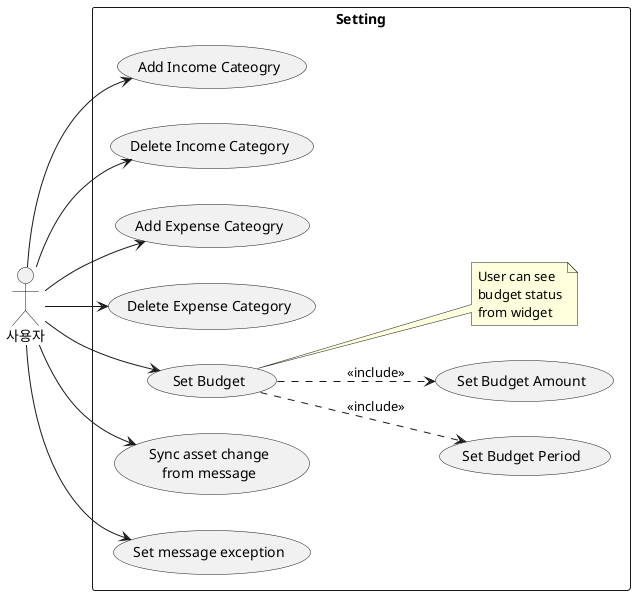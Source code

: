 @startuml

actor 사용자 as USER
left to right direction

rectangle "Setting" {
    usecase "Add Income Cateogry" as ADD_IN_C
    usecase "Delete Income Category" as DEL_IN_C

    usecase "Add Expense Cateogry" as ADD_EX_C
    usecase "Delete Expense Category" as DEL_EX_C

    usecase "Set Budget" as SET_BU
    usecase "Set Budget Period" as SET_BU_PER
    usecase "Set Budget Amount" as SET_BU_AM

    usecase "Sync asset change\nfrom message" as SYNC_MSG
    usecase "Set message exception" as SET_MSG_EX

    USER --> ADD_IN_C
    USER --> DEL_IN_C

    USER --> ADD_EX_C
    USER --> DEL_EX_C

    USER --> SET_BU
    SET_BU ..> SET_BU_PER : <<include>>
    SET_BU ..> SET_BU_AM : <<include>>

    USER --> SYNC_MSG
    USER --> SET_MSG_EX

    note right of (SET_BU)
    User can see
    budget status
    from widget
    end note
}

@enduml